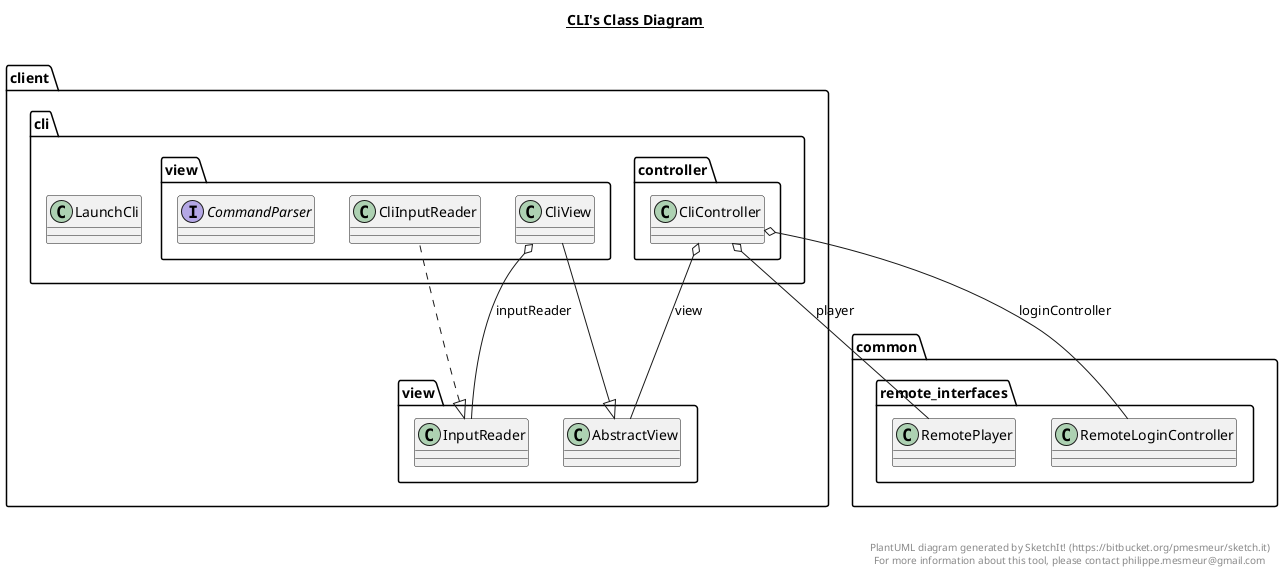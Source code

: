 @startuml

title __CLI's Class Diagram__\n

  namespace client.cli {
    class client.cli.LaunchCli {
    }
  }
  

  namespace client.cli {
    namespace controller {
      class client.cli.controller.CliController {
      }
    }
  }
  

  namespace client.cli {
    namespace view {
      class client.cli.view.CliInputReader {
      }
    }
  }
  

  namespace client.cli {
    namespace view {
      class client.cli.view.CliView {
      }
    }
  }
  

  namespace client.cli {
    namespace view {
      interface client.cli.view.CommandParser {
      }
    }
  }
  

  client.cli.controller.CliController o-- common.remote_interfaces.RemotePlayer : player
  client.cli.controller.CliController o-- client.view.AbstractView : view
  client.cli.controller.CliController o-- common.remote_interfaces.RemoteLoginController : loginController
  client.cli.view.CliInputReader .up.|> client.view.InputReader
  client.cli.view.CliView -up-|> client.view.AbstractView
  client.cli.view.CliView o-- client.view.InputReader : inputReader


right footer


PlantUML diagram generated by SketchIt! (https://bitbucket.org/pmesmeur/sketch.it)
For more information about this tool, please contact philippe.mesmeur@gmail.com
endfooter

@enduml
